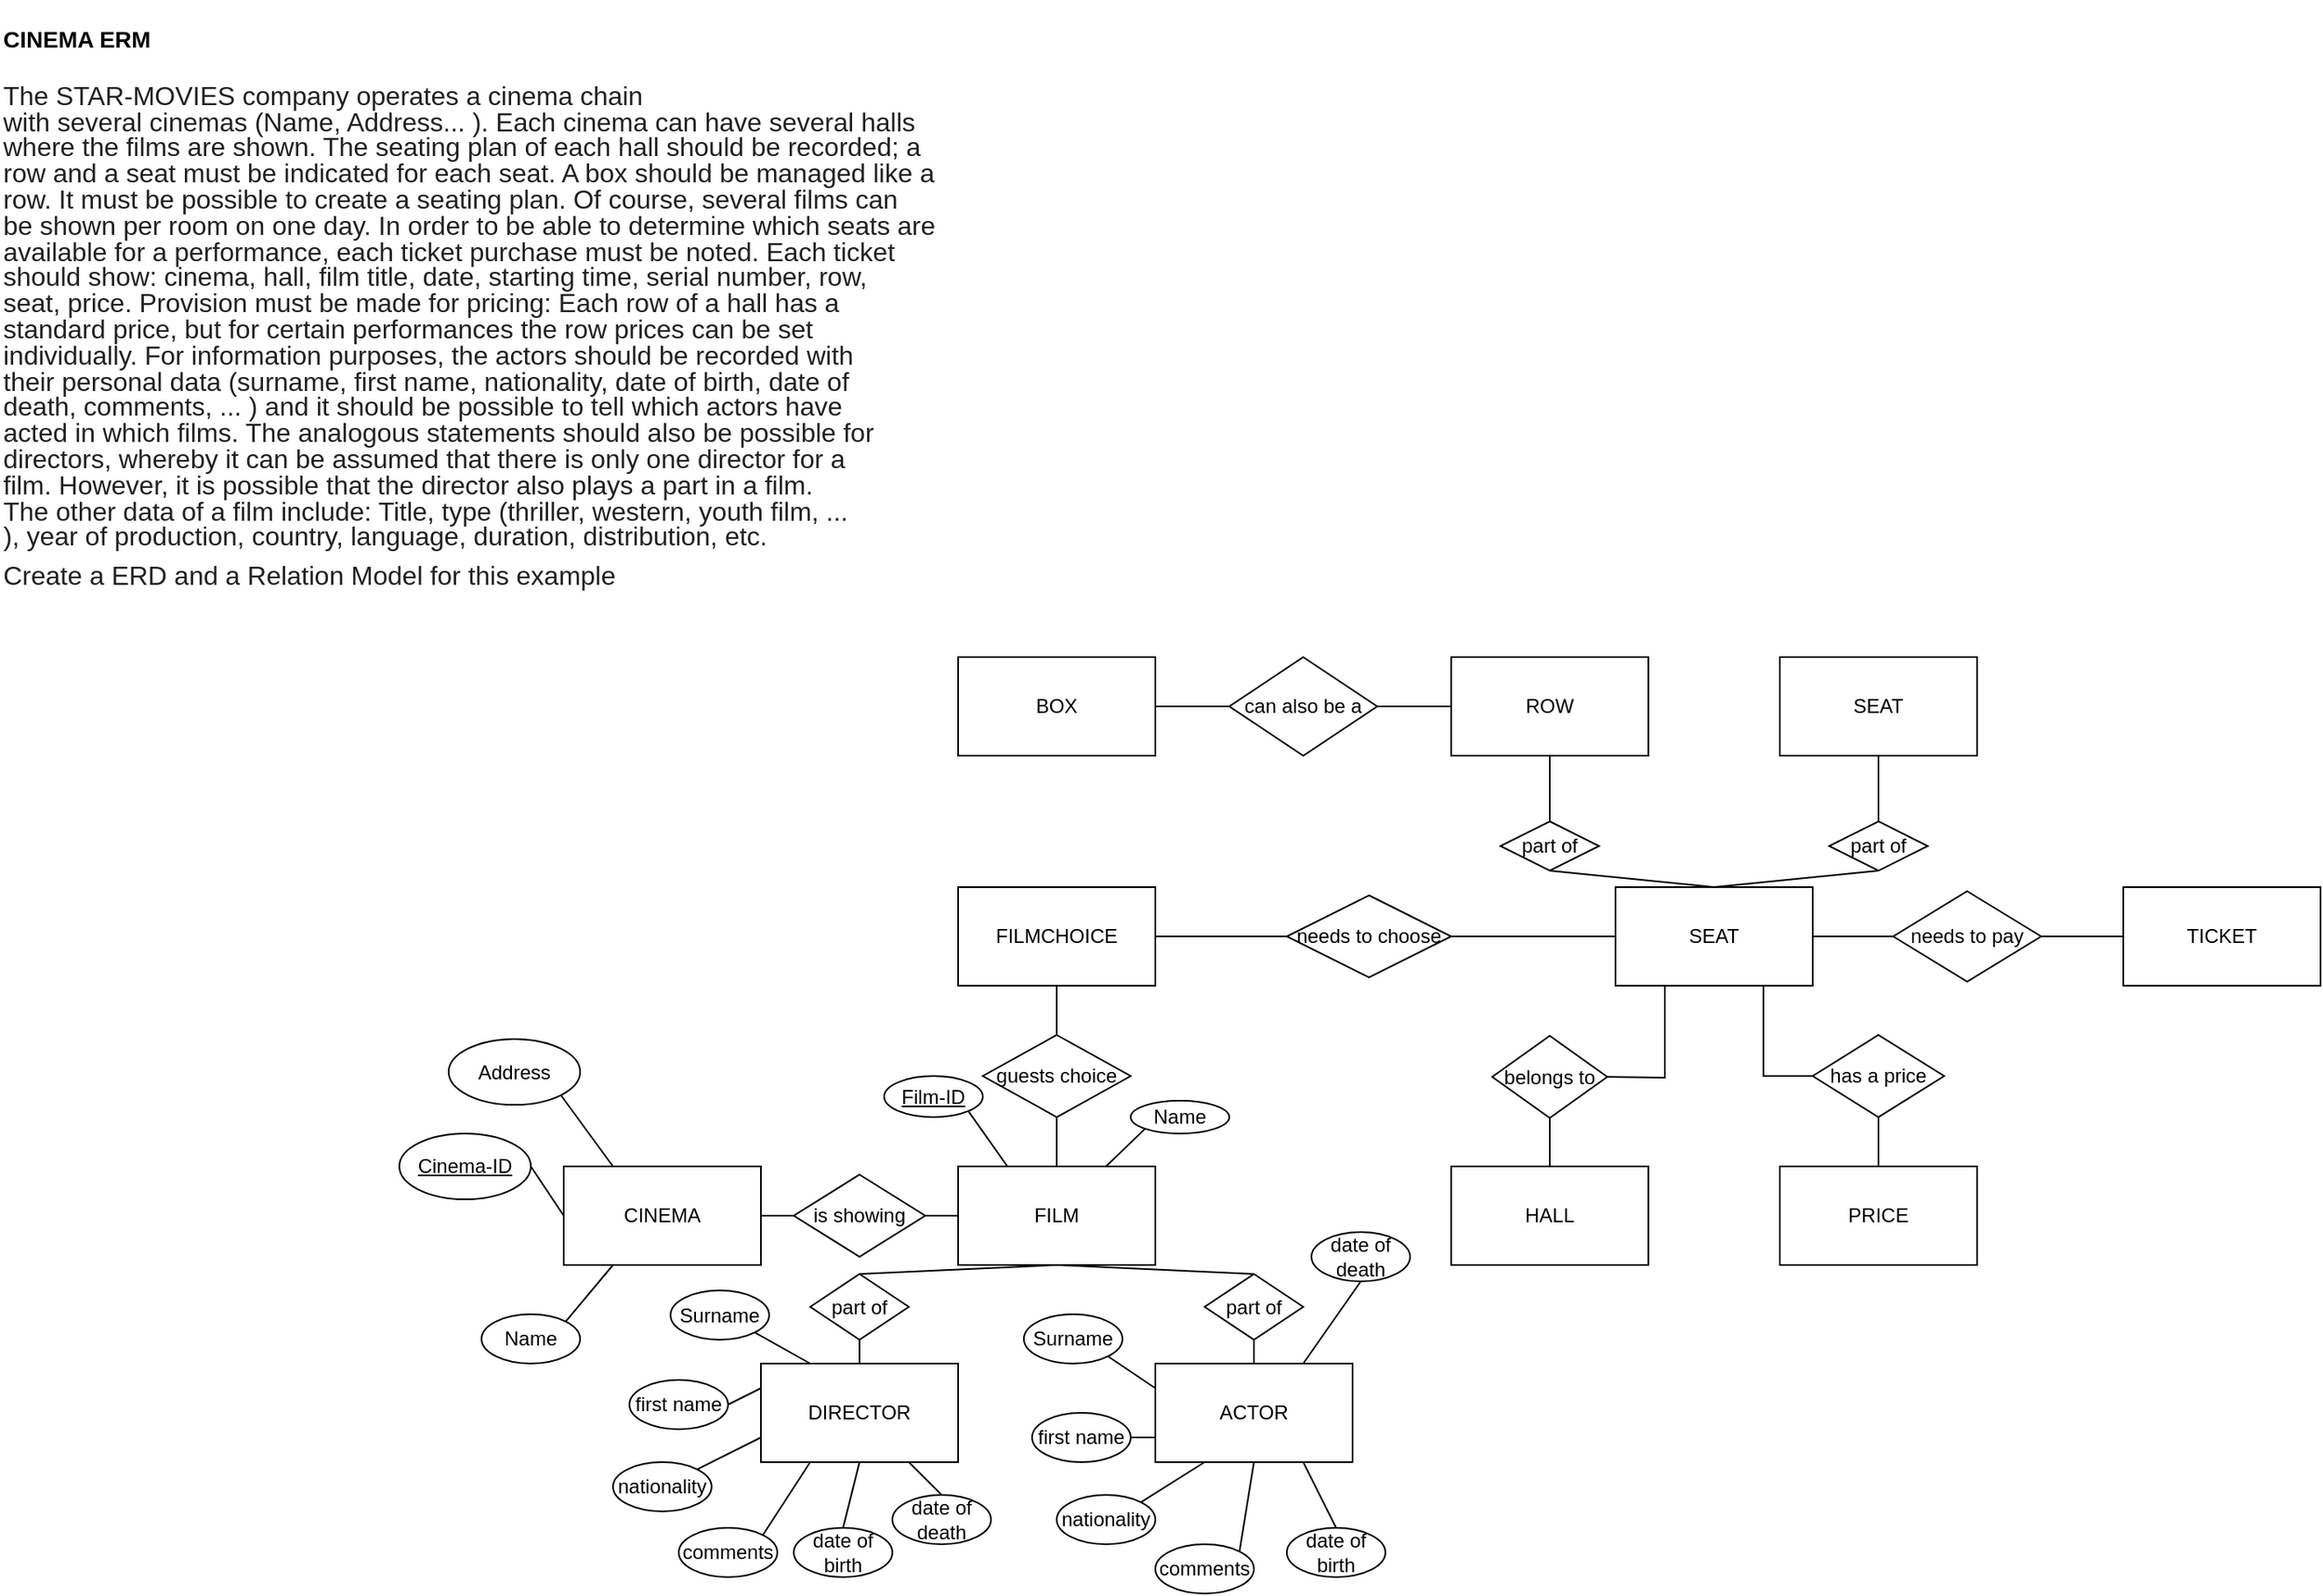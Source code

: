 <mxfile version="24.7.6">
  <diagram name="Seite-1" id="-tbs9R99MU5sMYvW19ob">
    <mxGraphModel dx="2960" dy="1627" grid="1" gridSize="10" guides="1" tooltips="1" connect="1" arrows="1" fold="1" page="1" pageScale="1" pageWidth="1654" pageHeight="1169" math="0" shadow="0">
      <root>
        <mxCell id="0" />
        <mxCell id="1" parent="0" />
        <mxCell id="GuMBQw5mWaE-lglOih7J-1" value="&lt;h1 style=&quot;margin-top: 0px;&quot;&gt;&lt;font style=&quot;font-size: 14px;&quot;&gt;CINEMA ERM&lt;/font&gt;&lt;/h1&gt;&lt;p style=&quot;margin-top:6.0pt;margin-right:0cm;margin-bottom:6.0pt;&lt;br/&gt;margin-left:0cm;text-align:justify;line-height:115%&quot; class=&quot;MsoNormal&quot;&gt;&lt;span style=&quot;line-height: 115%; font-family: Arial, sans-serif; color: rgb(32, 33, 34);&quot; lang=&quot;EN-US&quot;&gt;&lt;font size=&quot;3&quot; style=&quot;&quot;&gt;The STAR-MOVIES company operates a cinema chain&lt;br&gt;with several cinemas (Name, Address... ). Each cinema can have several halls&lt;br&gt;where the films are shown. The seating plan of each hall should be recorded; a&lt;br&gt;row and a seat must be indicated for each seat. A box should be managed like a&lt;br&gt;row. It must be possible to create a seating plan. Of course, several films can&lt;br&gt;be shown per room on one day. In order to be able to determine which seats are&lt;br&gt;available for a performance, each ticket purchase must be noted. Each ticket&lt;br&gt;should show: cinema, hall, film title, date, starting time, serial number, row,&lt;br&gt;seat, price. Provision must be made for pricing: Each row of a hall has a&lt;br&gt;standard price, but for certain performances the row prices can be set&lt;br&gt;individually. For information purposes, the actors should be recorded with&lt;br&gt;their personal data (surname, first name, nationality, date of birth, date of&lt;br&gt;death, comments, ... ) and it should be possible to tell which actors have&lt;br&gt;acted in which films. The analogous statements should also be possible for&lt;br&gt;directors, whereby it can be assumed that there is only one director for a&lt;br&gt;film. However, it is possible that the director also plays a part in a film.&lt;br&gt;The other data of a film include: Title, type (thriller, western, youth film, ...&lt;br&gt;), year of production, country, language, duration, distribution, etc.&lt;/font&gt;&lt;/span&gt;&lt;/p&gt;&lt;p style=&quot;margin-top:6.0pt;margin-right:0cm;margin-bottom:6.0pt;&lt;br/&gt;margin-left:0cm;text-align:justify;line-height:115%&quot; class=&quot;MsoNormal&quot;&gt;&lt;span style=&quot;line-height: 115%; font-family: Arial, sans-serif; color: rgb(32, 33, 34);&quot; lang=&quot;EN-US&quot;&gt;&lt;font size=&quot;3&quot; style=&quot;&quot;&gt;Create a ERD and a Relation Model for this example&lt;/font&gt;&lt;/span&gt;&lt;/p&gt;" style="text;html=1;whiteSpace=wrap;overflow=hidden;rounded=0;" vertex="1" parent="1">
          <mxGeometry width="570" height="360" as="geometry" />
        </mxCell>
        <mxCell id="GuMBQw5mWaE-lglOih7J-2" value="CINEMA" style="rounded=0;whiteSpace=wrap;html=1;" vertex="1" parent="1">
          <mxGeometry x="343" y="710" width="120" height="60" as="geometry" />
        </mxCell>
        <mxCell id="GuMBQw5mWaE-lglOih7J-3" value="HALL" style="rounded=0;whiteSpace=wrap;html=1;" vertex="1" parent="1">
          <mxGeometry x="883" y="710" width="120" height="60" as="geometry" />
        </mxCell>
        <mxCell id="GuMBQw5mWaE-lglOih7J-4" value="SEAT" style="rounded=0;whiteSpace=wrap;html=1;" vertex="1" parent="1">
          <mxGeometry x="983" y="540" width="120" height="60" as="geometry" />
        </mxCell>
        <mxCell id="GuMBQw5mWaE-lglOih7J-5" value="ROW" style="rounded=0;whiteSpace=wrap;html=1;" vertex="1" parent="1">
          <mxGeometry x="883" y="400" width="120" height="60" as="geometry" />
        </mxCell>
        <mxCell id="GuMBQw5mWaE-lglOih7J-6" value="SEAT" style="rounded=0;whiteSpace=wrap;html=1;" vertex="1" parent="1">
          <mxGeometry x="1083" y="400" width="120" height="60" as="geometry" />
        </mxCell>
        <mxCell id="GuMBQw5mWaE-lglOih7J-8" value="part of" style="rhombus;whiteSpace=wrap;html=1;" vertex="1" parent="1">
          <mxGeometry x="913" y="500" width="60" height="30" as="geometry" />
        </mxCell>
        <mxCell id="GuMBQw5mWaE-lglOih7J-9" value="part of" style="rhombus;whiteSpace=wrap;html=1;" vertex="1" parent="1">
          <mxGeometry x="1113" y="500" width="60" height="30" as="geometry" />
        </mxCell>
        <mxCell id="GuMBQw5mWaE-lglOih7J-10" value="" style="endArrow=none;html=1;rounded=0;entryX=0.5;entryY=0;entryDx=0;entryDy=0;exitX=0.5;exitY=1;exitDx=0;exitDy=0;" edge="1" parent="1" source="GuMBQw5mWaE-lglOih7J-5" target="GuMBQw5mWaE-lglOih7J-8">
          <mxGeometry width="50" height="50" relative="1" as="geometry">
            <mxPoint x="1123" y="403" as="sourcePoint" />
            <mxPoint x="1173" y="353" as="targetPoint" />
          </mxGeometry>
        </mxCell>
        <mxCell id="GuMBQw5mWaE-lglOih7J-11" value="" style="endArrow=none;html=1;rounded=0;entryX=0.5;entryY=0;entryDx=0;entryDy=0;exitX=0.5;exitY=1;exitDx=0;exitDy=0;" edge="1" parent="1" source="GuMBQw5mWaE-lglOih7J-6" target="GuMBQw5mWaE-lglOih7J-9">
          <mxGeometry width="50" height="50" relative="1" as="geometry">
            <mxPoint x="1183" y="303" as="sourcePoint" />
            <mxPoint x="1233" y="253" as="targetPoint" />
          </mxGeometry>
        </mxCell>
        <mxCell id="GuMBQw5mWaE-lglOih7J-14" value="is showing" style="rhombus;whiteSpace=wrap;html=1;" vertex="1" parent="1">
          <mxGeometry x="483" y="715" width="80" height="50" as="geometry" />
        </mxCell>
        <mxCell id="GuMBQw5mWaE-lglOih7J-15" value="" style="endArrow=none;html=1;rounded=0;exitX=1;exitY=0.5;exitDx=0;exitDy=0;entryX=0;entryY=0.5;entryDx=0;entryDy=0;" edge="1" parent="1" source="GuMBQw5mWaE-lglOih7J-2" target="GuMBQw5mWaE-lglOih7J-14">
          <mxGeometry width="50" height="50" relative="1" as="geometry">
            <mxPoint x="463" y="690" as="sourcePoint" />
            <mxPoint x="513" y="640" as="targetPoint" />
          </mxGeometry>
        </mxCell>
        <mxCell id="GuMBQw5mWaE-lglOih7J-17" value="BOX" style="rounded=0;whiteSpace=wrap;html=1;" vertex="1" parent="1">
          <mxGeometry x="583" y="400" width="120" height="60" as="geometry" />
        </mxCell>
        <mxCell id="GuMBQw5mWaE-lglOih7J-18" value="FILMCHOICE" style="rounded=0;whiteSpace=wrap;html=1;" vertex="1" parent="1">
          <mxGeometry x="583" y="540" width="120" height="60" as="geometry" />
        </mxCell>
        <mxCell id="GuMBQw5mWaE-lglOih7J-19" value="ACTOR" style="rounded=0;whiteSpace=wrap;html=1;" vertex="1" parent="1">
          <mxGeometry x="703" y="830" width="120" height="60" as="geometry" />
        </mxCell>
        <mxCell id="GuMBQw5mWaE-lglOih7J-20" value="DIRECTOR" style="rounded=0;whiteSpace=wrap;html=1;" vertex="1" parent="1">
          <mxGeometry x="463" y="830" width="120" height="60" as="geometry" />
        </mxCell>
        <mxCell id="GuMBQw5mWaE-lglOih7J-21" value="PRICE" style="rounded=0;whiteSpace=wrap;html=1;" vertex="1" parent="1">
          <mxGeometry x="1083" y="710" width="120" height="60" as="geometry" />
        </mxCell>
        <mxCell id="GuMBQw5mWaE-lglOih7J-22" value="TICKET" style="whiteSpace=wrap;html=1;" vertex="1" parent="1">
          <mxGeometry x="1292" y="540" width="120" height="60" as="geometry" />
        </mxCell>
        <mxCell id="GuMBQw5mWaE-lglOih7J-23" value="FILM" style="whiteSpace=wrap;html=1;" vertex="1" parent="1">
          <mxGeometry x="583" y="710" width="120" height="60" as="geometry" />
        </mxCell>
        <mxCell id="GuMBQw5mWaE-lglOih7J-24" value="part of" style="rhombus;whiteSpace=wrap;html=1;" vertex="1" parent="1">
          <mxGeometry x="493" y="775.5" width="60" height="40" as="geometry" />
        </mxCell>
        <mxCell id="GuMBQw5mWaE-lglOih7J-25" value="part of" style="rhombus;whiteSpace=wrap;html=1;" vertex="1" parent="1">
          <mxGeometry x="733" y="775.5" width="60" height="40" as="geometry" />
        </mxCell>
        <mxCell id="GuMBQw5mWaE-lglOih7J-26" value="" style="endArrow=none;html=1;rounded=0;entryX=0.5;entryY=1;entryDx=0;entryDy=0;exitX=0.5;exitY=0;exitDx=0;exitDy=0;" edge="1" parent="1" source="GuMBQw5mWaE-lglOih7J-20" target="GuMBQw5mWaE-lglOih7J-24">
          <mxGeometry width="50" height="50" relative="1" as="geometry">
            <mxPoint x="503" y="785.5" as="sourcePoint" />
            <mxPoint x="523" y="725.5" as="targetPoint" />
          </mxGeometry>
        </mxCell>
        <mxCell id="GuMBQw5mWaE-lglOih7J-27" value="" style="endArrow=none;html=1;rounded=0;entryX=0.5;entryY=0;entryDx=0;entryDy=0;exitX=0.5;exitY=1;exitDx=0;exitDy=0;" edge="1" parent="1" source="GuMBQw5mWaE-lglOih7J-25" target="GuMBQw5mWaE-lglOih7J-19">
          <mxGeometry width="50" height="50" relative="1" as="geometry">
            <mxPoint x="743" y="785.5" as="sourcePoint" />
            <mxPoint x="763" y="725.5" as="targetPoint" />
          </mxGeometry>
        </mxCell>
        <mxCell id="GuMBQw5mWaE-lglOih7J-28" value="" style="endArrow=none;html=1;rounded=0;entryX=0.5;entryY=0;entryDx=0;entryDy=0;exitX=0.5;exitY=0;exitDx=0;exitDy=0;" edge="1" parent="1" source="GuMBQw5mWaE-lglOih7J-24" target="GuMBQw5mWaE-lglOih7J-25">
          <mxGeometry width="50" height="50" relative="1" as="geometry">
            <mxPoint x="523" y="760" as="sourcePoint" />
            <mxPoint x="763" y="760" as="targetPoint" />
            <Array as="points">
              <mxPoint x="643" y="770" />
            </Array>
          </mxGeometry>
        </mxCell>
        <mxCell id="GuMBQw5mWaE-lglOih7J-29" value="" style="endArrow=none;html=1;rounded=0;exitX=1;exitY=0.5;exitDx=0;exitDy=0;entryX=0;entryY=0.5;entryDx=0;entryDy=0;" edge="1" parent="1" source="GuMBQw5mWaE-lglOih7J-14" target="GuMBQw5mWaE-lglOih7J-23">
          <mxGeometry width="50" height="50" relative="1" as="geometry">
            <mxPoint x="563" y="770" as="sourcePoint" />
            <mxPoint x="583" y="740" as="targetPoint" />
          </mxGeometry>
        </mxCell>
        <mxCell id="GuMBQw5mWaE-lglOih7J-30" value="" style="endArrow=none;html=1;rounded=0;entryX=0.5;entryY=1;entryDx=0;entryDy=0;exitX=0.5;exitY=0;exitDx=0;exitDy=0;" edge="1" parent="1" source="GuMBQw5mWaE-lglOih7J-36" target="GuMBQw5mWaE-lglOih7J-18">
          <mxGeometry width="50" height="50" relative="1" as="geometry">
            <mxPoint x="783" y="730" as="sourcePoint" />
            <mxPoint x="833" y="680" as="targetPoint" />
          </mxGeometry>
        </mxCell>
        <mxCell id="GuMBQw5mWaE-lglOih7J-31" value="" style="endArrow=none;html=1;rounded=0;exitX=1;exitY=0.5;exitDx=0;exitDy=0;entryX=0;entryY=0.5;entryDx=0;entryDy=0;" edge="1" parent="1" source="GuMBQw5mWaE-lglOih7J-39" target="GuMBQw5mWaE-lglOih7J-4">
          <mxGeometry width="50" height="50" relative="1" as="geometry">
            <mxPoint x="883" y="568.5" as="sourcePoint" />
            <mxPoint x="993" y="578.5" as="targetPoint" />
          </mxGeometry>
        </mxCell>
        <mxCell id="GuMBQw5mWaE-lglOih7J-32" value="" style="endArrow=none;html=1;rounded=0;entryX=0.5;entryY=0;entryDx=0;entryDy=0;exitX=0.5;exitY=1;exitDx=0;exitDy=0;" edge="1" parent="1" source="GuMBQw5mWaE-lglOih7J-48" target="GuMBQw5mWaE-lglOih7J-21">
          <mxGeometry width="50" height="50" relative="1" as="geometry">
            <mxPoint x="963" y="670" as="sourcePoint" />
            <mxPoint x="1013" y="620" as="targetPoint" />
          </mxGeometry>
        </mxCell>
        <mxCell id="GuMBQw5mWaE-lglOih7J-34" value="" style="endArrow=none;html=1;rounded=0;exitX=1;exitY=0.5;exitDx=0;exitDy=0;entryX=0;entryY=0.5;entryDx=0;entryDy=0;" edge="1" parent="1" source="GuMBQw5mWaE-lglOih7J-40" target="GuMBQw5mWaE-lglOih7J-22">
          <mxGeometry width="50" height="50" relative="1" as="geometry">
            <mxPoint x="1554.5" y="565" as="sourcePoint" />
            <mxPoint x="1352.5" y="550" as="targetPoint" />
          </mxGeometry>
        </mxCell>
        <mxCell id="GuMBQw5mWaE-lglOih7J-35" value="" style="endArrow=none;html=1;rounded=0;entryX=0;entryY=0.5;entryDx=0;entryDy=0;exitX=1;exitY=0.5;exitDx=0;exitDy=0;" edge="1" parent="1" source="GuMBQw5mWaE-lglOih7J-42" target="GuMBQw5mWaE-lglOih7J-5">
          <mxGeometry width="50" height="50" relative="1" as="geometry">
            <mxPoint x="943" y="387.75" as="sourcePoint" />
            <mxPoint x="993" y="337.75" as="targetPoint" />
          </mxGeometry>
        </mxCell>
        <mxCell id="GuMBQw5mWaE-lglOih7J-37" value="" style="endArrow=none;html=1;rounded=0;entryX=0.5;entryY=1;entryDx=0;entryDy=0;exitX=0.5;exitY=0;exitDx=0;exitDy=0;" edge="1" parent="1" source="GuMBQw5mWaE-lglOih7J-23" target="GuMBQw5mWaE-lglOih7J-36">
          <mxGeometry width="50" height="50" relative="1" as="geometry">
            <mxPoint x="643" y="710" as="sourcePoint" />
            <mxPoint x="643" y="600" as="targetPoint" />
          </mxGeometry>
        </mxCell>
        <mxCell id="GuMBQw5mWaE-lglOih7J-36" value="guests choice" style="rhombus;whiteSpace=wrap;html=1;" vertex="1" parent="1">
          <mxGeometry x="598" y="630" width="90" height="50" as="geometry" />
        </mxCell>
        <mxCell id="GuMBQw5mWaE-lglOih7J-38" value="" style="endArrow=none;html=1;rounded=0;exitX=1;exitY=0.5;exitDx=0;exitDy=0;entryX=0;entryY=0.5;entryDx=0;entryDy=0;" edge="1" parent="1" source="GuMBQw5mWaE-lglOih7J-18" target="GuMBQw5mWaE-lglOih7J-39">
          <mxGeometry width="50" height="50" relative="1" as="geometry">
            <mxPoint x="703" y="570" as="sourcePoint" />
            <mxPoint x="963" y="570" as="targetPoint" />
          </mxGeometry>
        </mxCell>
        <mxCell id="GuMBQw5mWaE-lglOih7J-39" value="needs to choose" style="rhombus;whiteSpace=wrap;html=1;" vertex="1" parent="1">
          <mxGeometry x="783" y="545" width="100" height="50" as="geometry" />
        </mxCell>
        <mxCell id="GuMBQw5mWaE-lglOih7J-41" value="" style="endArrow=none;html=1;rounded=0;entryX=0.5;entryY=1;entryDx=0;entryDy=0;exitX=0.5;exitY=0;exitDx=0;exitDy=0;" edge="1" parent="1" source="GuMBQw5mWaE-lglOih7J-3" target="GuMBQw5mWaE-lglOih7J-46">
          <mxGeometry width="50" height="50" relative="1" as="geometry">
            <mxPoint x="943" y="720.5" as="sourcePoint" />
            <mxPoint x="943.0" y="856.25" as="targetPoint" />
          </mxGeometry>
        </mxCell>
        <mxCell id="GuMBQw5mWaE-lglOih7J-40" value="needs to pay" style="rhombus;whiteSpace=wrap;html=1;" vertex="1" parent="1">
          <mxGeometry x="1152" y="542.5" width="90" height="55" as="geometry" />
        </mxCell>
        <mxCell id="GuMBQw5mWaE-lglOih7J-43" value="" style="endArrow=none;html=1;rounded=0;entryX=0;entryY=0.5;entryDx=0;entryDy=0;exitX=1;exitY=0.5;exitDx=0;exitDy=0;" edge="1" parent="1" source="GuMBQw5mWaE-lglOih7J-17" target="GuMBQw5mWaE-lglOih7J-42">
          <mxGeometry width="50" height="50" relative="1" as="geometry">
            <mxPoint x="963" y="433.75" as="sourcePoint" />
            <mxPoint x="963" y="353.75" as="targetPoint" />
          </mxGeometry>
        </mxCell>
        <mxCell id="GuMBQw5mWaE-lglOih7J-42" value="can also be a" style="rhombus;whiteSpace=wrap;html=1;" vertex="1" parent="1">
          <mxGeometry x="748" y="400" width="90" height="60" as="geometry" />
        </mxCell>
        <mxCell id="GuMBQw5mWaE-lglOih7J-46" value="belongs to" style="rhombus;whiteSpace=wrap;html=1;" vertex="1" parent="1">
          <mxGeometry x="908" y="630.5" width="70" height="50" as="geometry" />
        </mxCell>
        <mxCell id="GuMBQw5mWaE-lglOih7J-47" value="" style="endArrow=none;html=1;rounded=0;entryX=1;entryY=0.5;entryDx=0;entryDy=0;exitX=0.25;exitY=1;exitDx=0;exitDy=0;" edge="1" parent="1" source="GuMBQw5mWaE-lglOih7J-4" target="GuMBQw5mWaE-lglOih7J-46">
          <mxGeometry width="50" height="50" relative="1" as="geometry">
            <mxPoint x="1013" y="590" as="sourcePoint" />
            <mxPoint x="1310.5" y="854.25" as="targetPoint" />
            <Array as="points">
              <mxPoint x="1013" y="656" />
            </Array>
          </mxGeometry>
        </mxCell>
        <mxCell id="GuMBQw5mWaE-lglOih7J-48" value="has a price" style="rhombus;whiteSpace=wrap;html=1;" vertex="1" parent="1">
          <mxGeometry x="1103" y="630" width="80" height="50" as="geometry" />
        </mxCell>
        <mxCell id="GuMBQw5mWaE-lglOih7J-49" value="&lt;u&gt;Cinema-ID&lt;/u&gt;" style="ellipse;whiteSpace=wrap;html=1;" vertex="1" parent="1">
          <mxGeometry x="243" y="690" width="80" height="40" as="geometry" />
        </mxCell>
        <mxCell id="GuMBQw5mWaE-lglOih7J-50" value="Address" style="ellipse;whiteSpace=wrap;html=1;" vertex="1" parent="1">
          <mxGeometry x="273" y="632.5" width="80" height="40" as="geometry" />
        </mxCell>
        <mxCell id="GuMBQw5mWaE-lglOih7J-51" value="Name" style="ellipse;whiteSpace=wrap;html=1;" vertex="1" parent="1">
          <mxGeometry x="293" y="800" width="60" height="30" as="geometry" />
        </mxCell>
        <mxCell id="GuMBQw5mWaE-lglOih7J-52" value="" style="endArrow=none;html=1;rounded=0;exitX=1;exitY=0.5;exitDx=0;exitDy=0;entryX=0;entryY=0.5;entryDx=0;entryDy=0;" edge="1" parent="1" source="GuMBQw5mWaE-lglOih7J-49" target="GuMBQw5mWaE-lglOih7J-2">
          <mxGeometry width="50" height="50" relative="1" as="geometry">
            <mxPoint x="323" y="710" as="sourcePoint" />
            <mxPoint x="343" y="680" as="targetPoint" />
          </mxGeometry>
        </mxCell>
        <mxCell id="GuMBQw5mWaE-lglOih7J-56" value="" style="endArrow=none;html=1;rounded=0;entryX=1;entryY=1;entryDx=0;entryDy=0;exitX=0.25;exitY=0;exitDx=0;exitDy=0;" edge="1" parent="1" source="GuMBQw5mWaE-lglOih7J-2" target="GuMBQw5mWaE-lglOih7J-50">
          <mxGeometry width="50" height="50" relative="1" as="geometry">
            <mxPoint x="403" y="700" as="sourcePoint" />
            <mxPoint x="453" y="650" as="targetPoint" />
          </mxGeometry>
        </mxCell>
        <mxCell id="GuMBQw5mWaE-lglOih7J-57" value="" style="endArrow=none;html=1;rounded=0;entryX=0.25;entryY=1;entryDx=0;entryDy=0;exitX=1;exitY=0;exitDx=0;exitDy=0;" edge="1" parent="1" source="GuMBQw5mWaE-lglOih7J-51" target="GuMBQw5mWaE-lglOih7J-2">
          <mxGeometry width="50" height="50" relative="1" as="geometry">
            <mxPoint x="333" y="820" as="sourcePoint" />
            <mxPoint x="383" y="770" as="targetPoint" />
          </mxGeometry>
        </mxCell>
        <mxCell id="GuMBQw5mWaE-lglOih7J-58" value="Surname" style="ellipse;whiteSpace=wrap;html=1;" vertex="1" parent="1">
          <mxGeometry x="623" y="800" width="60" height="30" as="geometry" />
        </mxCell>
        <mxCell id="GuMBQw5mWaE-lglOih7J-59" value="first name" style="ellipse;whiteSpace=wrap;html=1;" vertex="1" parent="1">
          <mxGeometry x="628" y="860" width="60" height="30" as="geometry" />
        </mxCell>
        <mxCell id="GuMBQw5mWaE-lglOih7J-60" value="nationality" style="ellipse;whiteSpace=wrap;html=1;" vertex="1" parent="1">
          <mxGeometry x="643" y="910" width="60" height="30" as="geometry" />
        </mxCell>
        <mxCell id="GuMBQw5mWaE-lglOih7J-61" value="date of birth" style="ellipse;whiteSpace=wrap;html=1;" vertex="1" parent="1">
          <mxGeometry x="783" y="930" width="60" height="30" as="geometry" />
        </mxCell>
        <mxCell id="GuMBQw5mWaE-lglOih7J-62" value="date of death" style="ellipse;whiteSpace=wrap;html=1;" vertex="1" parent="1">
          <mxGeometry x="798" y="750" width="60" height="30" as="geometry" />
        </mxCell>
        <mxCell id="GuMBQw5mWaE-lglOih7J-63" value="comments" style="ellipse;whiteSpace=wrap;html=1;" vertex="1" parent="1">
          <mxGeometry x="703" y="940" width="60" height="30" as="geometry" />
        </mxCell>
        <mxCell id="GuMBQw5mWaE-lglOih7J-64" value="" style="endArrow=none;html=1;rounded=0;exitX=0;exitY=0.25;exitDx=0;exitDy=0;entryX=1;entryY=1;entryDx=0;entryDy=0;" edge="1" parent="1" source="GuMBQw5mWaE-lglOih7J-19" target="GuMBQw5mWaE-lglOih7J-58">
          <mxGeometry width="50" height="50" relative="1" as="geometry">
            <mxPoint x="823" y="780" as="sourcePoint" />
            <mxPoint x="873" y="730" as="targetPoint" />
          </mxGeometry>
        </mxCell>
        <mxCell id="GuMBQw5mWaE-lglOih7J-65" value="" style="endArrow=none;html=1;rounded=0;exitX=0;exitY=0.75;exitDx=0;exitDy=0;entryX=1;entryY=0.5;entryDx=0;entryDy=0;" edge="1" parent="1" source="GuMBQw5mWaE-lglOih7J-19" target="GuMBQw5mWaE-lglOih7J-59">
          <mxGeometry width="50" height="50" relative="1" as="geometry">
            <mxPoint x="823" y="780" as="sourcePoint" />
            <mxPoint x="873" y="730" as="targetPoint" />
          </mxGeometry>
        </mxCell>
        <mxCell id="GuMBQw5mWaE-lglOih7J-66" value="" style="endArrow=none;html=1;rounded=0;exitX=1;exitY=0;exitDx=0;exitDy=0;entryX=0.25;entryY=1;entryDx=0;entryDy=0;" edge="1" parent="1" source="GuMBQw5mWaE-lglOih7J-60" target="GuMBQw5mWaE-lglOih7J-19">
          <mxGeometry width="50" height="50" relative="1" as="geometry">
            <mxPoint x="823" y="780" as="sourcePoint" />
            <mxPoint x="873" y="730" as="targetPoint" />
          </mxGeometry>
        </mxCell>
        <mxCell id="GuMBQw5mWaE-lglOih7J-67" value="" style="endArrow=none;html=1;rounded=0;entryX=0.5;entryY=1;entryDx=0;entryDy=0;exitX=1;exitY=0;exitDx=0;exitDy=0;" edge="1" parent="1" source="GuMBQw5mWaE-lglOih7J-63" target="GuMBQw5mWaE-lglOih7J-19">
          <mxGeometry width="50" height="50" relative="1" as="geometry">
            <mxPoint x="703" y="960" as="sourcePoint" />
            <mxPoint x="753" y="910" as="targetPoint" />
          </mxGeometry>
        </mxCell>
        <mxCell id="GuMBQw5mWaE-lglOih7J-68" value="" style="endArrow=none;html=1;rounded=0;entryX=0.75;entryY=1;entryDx=0;entryDy=0;exitX=0.5;exitY=0;exitDx=0;exitDy=0;" edge="1" parent="1" source="GuMBQw5mWaE-lglOih7J-61" target="GuMBQw5mWaE-lglOih7J-19">
          <mxGeometry width="50" height="50" relative="1" as="geometry">
            <mxPoint x="753" y="940" as="sourcePoint" />
            <mxPoint x="803" y="890" as="targetPoint" />
          </mxGeometry>
        </mxCell>
        <mxCell id="GuMBQw5mWaE-lglOih7J-69" value="" style="endArrow=none;html=1;rounded=0;entryX=0.75;entryY=0;entryDx=0;entryDy=0;exitX=0.5;exitY=1;exitDx=0;exitDy=0;" edge="1" parent="1" source="GuMBQw5mWaE-lglOih7J-62" target="GuMBQw5mWaE-lglOih7J-19">
          <mxGeometry width="50" height="50" relative="1" as="geometry">
            <mxPoint x="783" y="940" as="sourcePoint" />
            <mxPoint x="833" y="890" as="targetPoint" />
          </mxGeometry>
        </mxCell>
        <mxCell id="GuMBQw5mWaE-lglOih7J-70" value="Surname" style="ellipse;whiteSpace=wrap;html=1;" vertex="1" parent="1">
          <mxGeometry x="408" y="785.5" width="60" height="30" as="geometry" />
        </mxCell>
        <mxCell id="GuMBQw5mWaE-lglOih7J-71" value="first name" style="ellipse;whiteSpace=wrap;html=1;" vertex="1" parent="1">
          <mxGeometry x="383" y="840" width="60" height="30" as="geometry" />
        </mxCell>
        <mxCell id="GuMBQw5mWaE-lglOih7J-72" value="nationality" style="ellipse;whiteSpace=wrap;html=1;" vertex="1" parent="1">
          <mxGeometry x="373" y="890" width="60" height="30" as="geometry" />
        </mxCell>
        <mxCell id="GuMBQw5mWaE-lglOih7J-73" value="comments" style="ellipse;whiteSpace=wrap;html=1;" vertex="1" parent="1">
          <mxGeometry x="413" y="930" width="60" height="30" as="geometry" />
        </mxCell>
        <mxCell id="GuMBQw5mWaE-lglOih7J-74" value="date of birth" style="ellipse;whiteSpace=wrap;html=1;" vertex="1" parent="1">
          <mxGeometry x="483" y="930" width="60" height="30" as="geometry" />
        </mxCell>
        <mxCell id="GuMBQw5mWaE-lglOih7J-75" value="date of death" style="ellipse;whiteSpace=wrap;html=1;" vertex="1" parent="1">
          <mxGeometry x="543" y="910" width="60" height="30" as="geometry" />
        </mxCell>
        <mxCell id="GuMBQw5mWaE-lglOih7J-77" value="" style="endArrow=none;html=1;rounded=0;exitX=1;exitY=0.5;exitDx=0;exitDy=0;entryX=0;entryY=0.25;entryDx=0;entryDy=0;" edge="1" parent="1" source="GuMBQw5mWaE-lglOih7J-71" target="GuMBQw5mWaE-lglOih7J-20">
          <mxGeometry width="50" height="50" relative="1" as="geometry">
            <mxPoint x="423" y="880" as="sourcePoint" />
            <mxPoint x="473" y="830" as="targetPoint" />
          </mxGeometry>
        </mxCell>
        <mxCell id="GuMBQw5mWaE-lglOih7J-78" value="" style="endArrow=none;html=1;rounded=0;exitX=1;exitY=1;exitDx=0;exitDy=0;entryX=0.25;entryY=0;entryDx=0;entryDy=0;" edge="1" parent="1" source="GuMBQw5mWaE-lglOih7J-70" target="GuMBQw5mWaE-lglOih7J-20">
          <mxGeometry width="50" height="50" relative="1" as="geometry">
            <mxPoint x="443" y="830" as="sourcePoint" />
            <mxPoint x="493" y="780" as="targetPoint" />
          </mxGeometry>
        </mxCell>
        <mxCell id="GuMBQw5mWaE-lglOih7J-79" value="" style="endArrow=none;html=1;rounded=0;exitX=1;exitY=0;exitDx=0;exitDy=0;entryX=0;entryY=0.75;entryDx=0;entryDy=0;" edge="1" parent="1" source="GuMBQw5mWaE-lglOih7J-72" target="GuMBQw5mWaE-lglOih7J-20">
          <mxGeometry width="50" height="50" relative="1" as="geometry">
            <mxPoint x="433" y="910" as="sourcePoint" />
            <mxPoint x="483" y="860" as="targetPoint" />
          </mxGeometry>
        </mxCell>
        <mxCell id="GuMBQw5mWaE-lglOih7J-80" value="" style="endArrow=none;html=1;rounded=0;exitX=1;exitY=0;exitDx=0;exitDy=0;entryX=0.25;entryY=1;entryDx=0;entryDy=0;" edge="1" parent="1" source="GuMBQw5mWaE-lglOih7J-73" target="GuMBQw5mWaE-lglOih7J-20">
          <mxGeometry width="50" height="50" relative="1" as="geometry">
            <mxPoint x="443" y="940" as="sourcePoint" />
            <mxPoint x="493" y="890" as="targetPoint" />
          </mxGeometry>
        </mxCell>
        <mxCell id="GuMBQw5mWaE-lglOih7J-81" value="" style="endArrow=none;html=1;rounded=0;entryX=0.5;entryY=1;entryDx=0;entryDy=0;exitX=0.5;exitY=0;exitDx=0;exitDy=0;" edge="1" parent="1" source="GuMBQw5mWaE-lglOih7J-74" target="GuMBQw5mWaE-lglOih7J-20">
          <mxGeometry width="50" height="50" relative="1" as="geometry">
            <mxPoint x="483" y="940" as="sourcePoint" />
            <mxPoint x="533" y="890" as="targetPoint" />
          </mxGeometry>
        </mxCell>
        <mxCell id="GuMBQw5mWaE-lglOih7J-82" value="" style="endArrow=none;html=1;rounded=0;entryX=0.75;entryY=1;entryDx=0;entryDy=0;exitX=0.5;exitY=0;exitDx=0;exitDy=0;" edge="1" parent="1" source="GuMBQw5mWaE-lglOih7J-75" target="GuMBQw5mWaE-lglOih7J-20">
          <mxGeometry width="50" height="50" relative="1" as="geometry">
            <mxPoint x="733" y="880" as="sourcePoint" />
            <mxPoint x="783" y="830" as="targetPoint" />
          </mxGeometry>
        </mxCell>
        <mxCell id="GuMBQw5mWaE-lglOih7J-83" value="Name" style="ellipse;whiteSpace=wrap;html=1;" vertex="1" parent="1">
          <mxGeometry x="688" y="670" width="60" height="20" as="geometry" />
        </mxCell>
        <mxCell id="GuMBQw5mWaE-lglOih7J-84" value="&lt;u&gt;Film-ID&lt;/u&gt;" style="ellipse;whiteSpace=wrap;html=1;" vertex="1" parent="1">
          <mxGeometry x="538" y="655" width="60" height="25" as="geometry" />
        </mxCell>
        <mxCell id="GuMBQw5mWaE-lglOih7J-85" value="" style="endArrow=none;html=1;rounded=0;entryX=1;entryY=1;entryDx=0;entryDy=0;exitX=0.25;exitY=0;exitDx=0;exitDy=0;" edge="1" parent="1" source="GuMBQw5mWaE-lglOih7J-23" target="GuMBQw5mWaE-lglOih7J-84">
          <mxGeometry width="50" height="50" relative="1" as="geometry">
            <mxPoint x="563" y="720" as="sourcePoint" />
            <mxPoint x="613" y="670" as="targetPoint" />
          </mxGeometry>
        </mxCell>
        <mxCell id="GuMBQw5mWaE-lglOih7J-86" value="" style="endArrow=none;html=1;rounded=0;exitX=0.75;exitY=0;exitDx=0;exitDy=0;entryX=0;entryY=1;entryDx=0;entryDy=0;" edge="1" parent="1" source="GuMBQw5mWaE-lglOih7J-23" target="GuMBQw5mWaE-lglOih7J-83">
          <mxGeometry width="50" height="50" relative="1" as="geometry">
            <mxPoint x="683" y="710" as="sourcePoint" />
            <mxPoint x="733" y="660" as="targetPoint" />
          </mxGeometry>
        </mxCell>
        <mxCell id="GuMBQw5mWaE-lglOih7J-89" value="" style="endArrow=none;html=1;rounded=0;entryX=0.5;entryY=1;entryDx=0;entryDy=0;exitX=0.5;exitY=1;exitDx=0;exitDy=0;" edge="1" parent="1" source="GuMBQw5mWaE-lglOih7J-9" target="GuMBQw5mWaE-lglOih7J-8">
          <mxGeometry width="50" height="50" relative="1" as="geometry">
            <mxPoint x="1023" y="600" as="sourcePoint" />
            <mxPoint x="1073" y="550" as="targetPoint" />
            <Array as="points">
              <mxPoint x="1043" y="540" />
            </Array>
          </mxGeometry>
        </mxCell>
        <mxCell id="GuMBQw5mWaE-lglOih7J-91" value="" style="endArrow=none;html=1;rounded=0;entryX=0;entryY=0.5;entryDx=0;entryDy=0;exitX=0.75;exitY=1;exitDx=0;exitDy=0;" edge="1" parent="1" source="GuMBQw5mWaE-lglOih7J-4" target="GuMBQw5mWaE-lglOih7J-48">
          <mxGeometry width="50" height="50" relative="1" as="geometry">
            <mxPoint x="1073" y="590" as="sourcePoint" />
            <mxPoint x="1173" y="540" as="targetPoint" />
            <Array as="points">
              <mxPoint x="1073" y="655" />
            </Array>
          </mxGeometry>
        </mxCell>
        <mxCell id="GuMBQw5mWaE-lglOih7J-92" value="" style="endArrow=none;html=1;rounded=0;exitX=1;exitY=0.5;exitDx=0;exitDy=0;entryX=0;entryY=0.5;entryDx=0;entryDy=0;" edge="1" parent="1" source="GuMBQw5mWaE-lglOih7J-4" target="GuMBQw5mWaE-lglOih7J-40">
          <mxGeometry width="50" height="50" relative="1" as="geometry">
            <mxPoint x="1123" y="600" as="sourcePoint" />
            <mxPoint x="1173" y="550" as="targetPoint" />
          </mxGeometry>
        </mxCell>
      </root>
    </mxGraphModel>
  </diagram>
</mxfile>
